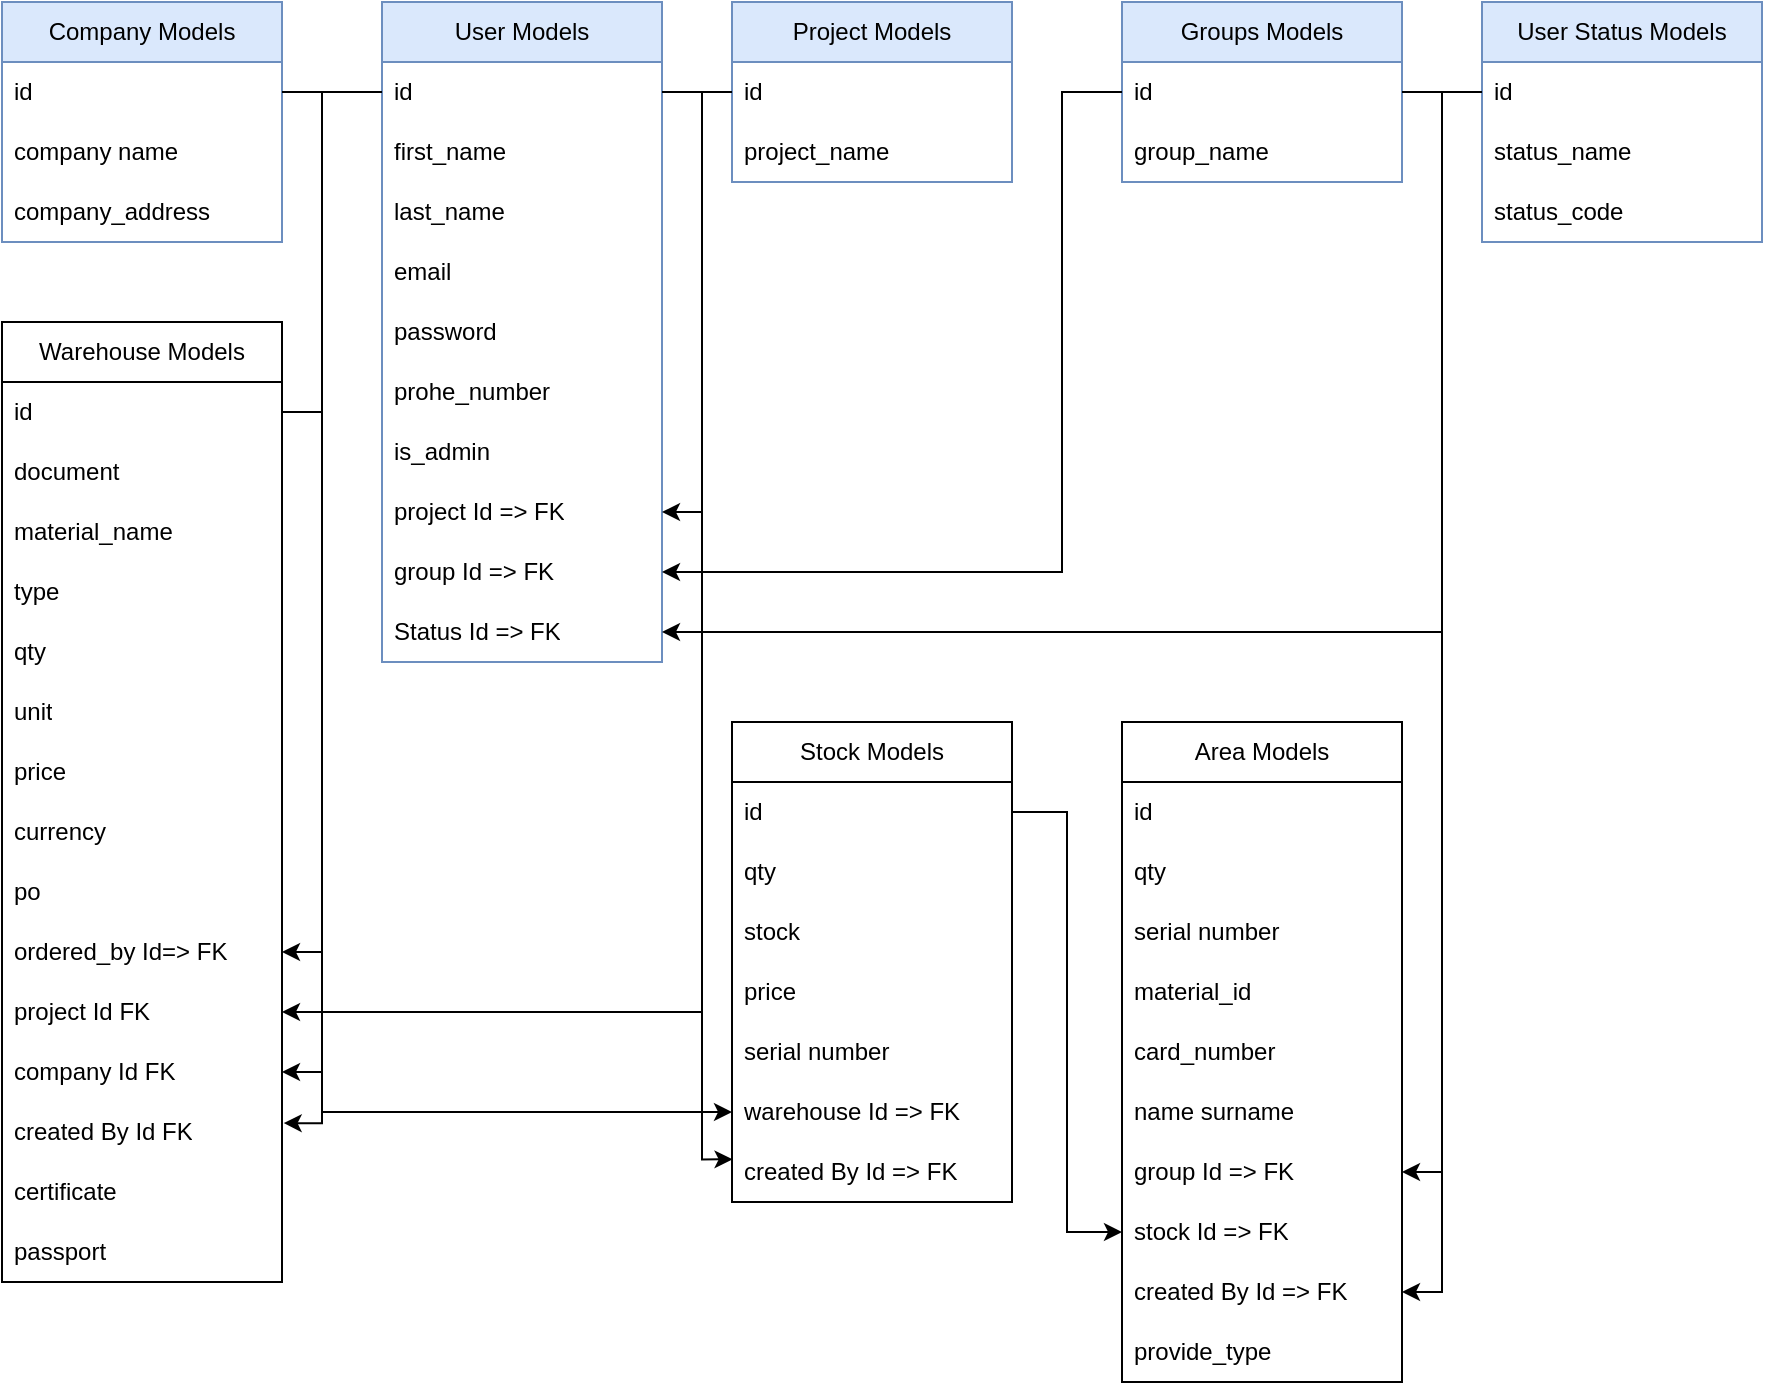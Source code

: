 <mxfile version="24.7.0" type="device">
  <diagram name="Page-1" id="tg3lff3H2LNk2hXkmms_">
    <mxGraphModel dx="1186" dy="2319" grid="1" gridSize="10" guides="1" tooltips="1" connect="1" arrows="1" fold="1" page="1" pageScale="1" pageWidth="1169" pageHeight="1654" math="0" shadow="0">
      <root>
        <mxCell id="0" />
        <mxCell id="1" parent="0" />
        <mxCell id="5CFZAEsM3vZxEeFPz4kS-1" value="User Models" style="swimlane;fontStyle=0;childLayout=stackLayout;horizontal=1;startSize=30;horizontalStack=0;resizeParent=1;resizeParentMax=0;resizeLast=0;collapsible=1;marginBottom=0;whiteSpace=wrap;html=1;fillColor=#dae8fc;strokeColor=#6c8ebf;" parent="1" vertex="1">
          <mxGeometry x="270" y="-1560" width="140" height="330" as="geometry" />
        </mxCell>
        <mxCell id="5CFZAEsM3vZxEeFPz4kS-2" value="id" style="text;strokeColor=none;fillColor=none;align=left;verticalAlign=middle;spacingLeft=4;spacingRight=4;overflow=hidden;points=[[0,0.5],[1,0.5]];portConstraint=eastwest;rotatable=0;whiteSpace=wrap;html=1;" parent="5CFZAEsM3vZxEeFPz4kS-1" vertex="1">
          <mxGeometry y="30" width="140" height="30" as="geometry" />
        </mxCell>
        <mxCell id="5CFZAEsM3vZxEeFPz4kS-3" value="first_name" style="text;strokeColor=none;fillColor=none;align=left;verticalAlign=middle;spacingLeft=4;spacingRight=4;overflow=hidden;points=[[0,0.5],[1,0.5]];portConstraint=eastwest;rotatable=0;whiteSpace=wrap;html=1;" parent="5CFZAEsM3vZxEeFPz4kS-1" vertex="1">
          <mxGeometry y="60" width="140" height="30" as="geometry" />
        </mxCell>
        <mxCell id="5CFZAEsM3vZxEeFPz4kS-4" value="last_name" style="text;strokeColor=none;fillColor=none;align=left;verticalAlign=middle;spacingLeft=4;spacingRight=4;overflow=hidden;points=[[0,0.5],[1,0.5]];portConstraint=eastwest;rotatable=0;whiteSpace=wrap;html=1;" parent="5CFZAEsM3vZxEeFPz4kS-1" vertex="1">
          <mxGeometry y="90" width="140" height="30" as="geometry" />
        </mxCell>
        <mxCell id="5CFZAEsM3vZxEeFPz4kS-5" value="email" style="text;strokeColor=none;fillColor=none;align=left;verticalAlign=middle;spacingLeft=4;spacingRight=4;overflow=hidden;points=[[0,0.5],[1,0.5]];portConstraint=eastwest;rotatable=0;whiteSpace=wrap;html=1;" parent="5CFZAEsM3vZxEeFPz4kS-1" vertex="1">
          <mxGeometry y="120" width="140" height="30" as="geometry" />
        </mxCell>
        <mxCell id="5CFZAEsM3vZxEeFPz4kS-6" value="password" style="text;strokeColor=none;fillColor=none;align=left;verticalAlign=middle;spacingLeft=4;spacingRight=4;overflow=hidden;points=[[0,0.5],[1,0.5]];portConstraint=eastwest;rotatable=0;whiteSpace=wrap;html=1;" parent="5CFZAEsM3vZxEeFPz4kS-1" vertex="1">
          <mxGeometry y="150" width="140" height="30" as="geometry" />
        </mxCell>
        <mxCell id="5CFZAEsM3vZxEeFPz4kS-7" value="prohe_number" style="text;strokeColor=none;fillColor=none;align=left;verticalAlign=middle;spacingLeft=4;spacingRight=4;overflow=hidden;points=[[0,0.5],[1,0.5]];portConstraint=eastwest;rotatable=0;whiteSpace=wrap;html=1;" parent="5CFZAEsM3vZxEeFPz4kS-1" vertex="1">
          <mxGeometry y="180" width="140" height="30" as="geometry" />
        </mxCell>
        <mxCell id="5CFZAEsM3vZxEeFPz4kS-8" value="is_admin" style="text;strokeColor=none;fillColor=none;align=left;verticalAlign=middle;spacingLeft=4;spacingRight=4;overflow=hidden;points=[[0,0.5],[1,0.5]];portConstraint=eastwest;rotatable=0;whiteSpace=wrap;html=1;" parent="5CFZAEsM3vZxEeFPz4kS-1" vertex="1">
          <mxGeometry y="210" width="140" height="30" as="geometry" />
        </mxCell>
        <mxCell id="5CFZAEsM3vZxEeFPz4kS-9" value="project Id =&amp;gt; FK" style="text;strokeColor=none;fillColor=none;align=left;verticalAlign=middle;spacingLeft=4;spacingRight=4;overflow=hidden;points=[[0,0.5],[1,0.5]];portConstraint=eastwest;rotatable=0;whiteSpace=wrap;html=1;" parent="5CFZAEsM3vZxEeFPz4kS-1" vertex="1">
          <mxGeometry y="240" width="140" height="30" as="geometry" />
        </mxCell>
        <mxCell id="5CFZAEsM3vZxEeFPz4kS-48" value="group Id =&amp;gt; FK" style="text;strokeColor=none;fillColor=none;align=left;verticalAlign=middle;spacingLeft=4;spacingRight=4;overflow=hidden;points=[[0,0.5],[1,0.5]];portConstraint=eastwest;rotatable=0;whiteSpace=wrap;html=1;" parent="5CFZAEsM3vZxEeFPz4kS-1" vertex="1">
          <mxGeometry y="270" width="140" height="30" as="geometry" />
        </mxCell>
        <mxCell id="TGCKVjpU0sbcATrfVHC0-5" value="Status Id =&amp;gt; FK" style="text;strokeColor=none;fillColor=none;align=left;verticalAlign=middle;spacingLeft=4;spacingRight=4;overflow=hidden;points=[[0,0.5],[1,0.5]];portConstraint=eastwest;rotatable=0;whiteSpace=wrap;html=1;" parent="5CFZAEsM3vZxEeFPz4kS-1" vertex="1">
          <mxGeometry y="300" width="140" height="30" as="geometry" />
        </mxCell>
        <mxCell id="5CFZAEsM3vZxEeFPz4kS-10" value="Project Models" style="swimlane;fontStyle=0;childLayout=stackLayout;horizontal=1;startSize=30;horizontalStack=0;resizeParent=1;resizeParentMax=0;resizeLast=0;collapsible=1;marginBottom=0;whiteSpace=wrap;html=1;fillColor=#dae8fc;strokeColor=#6c8ebf;" parent="1" vertex="1">
          <mxGeometry x="445" y="-1560" width="140" height="90" as="geometry" />
        </mxCell>
        <mxCell id="5CFZAEsM3vZxEeFPz4kS-11" value="id" style="text;strokeColor=none;fillColor=none;align=left;verticalAlign=middle;spacingLeft=4;spacingRight=4;overflow=hidden;points=[[0,0.5],[1,0.5]];portConstraint=eastwest;rotatable=0;whiteSpace=wrap;html=1;" parent="5CFZAEsM3vZxEeFPz4kS-10" vertex="1">
          <mxGeometry y="30" width="140" height="30" as="geometry" />
        </mxCell>
        <mxCell id="5CFZAEsM3vZxEeFPz4kS-12" value="project_name" style="text;strokeColor=none;fillColor=none;align=left;verticalAlign=middle;spacingLeft=4;spacingRight=4;overflow=hidden;points=[[0,0.5],[1,0.5]];portConstraint=eastwest;rotatable=0;whiteSpace=wrap;html=1;" parent="5CFZAEsM3vZxEeFPz4kS-10" vertex="1">
          <mxGeometry y="60" width="140" height="30" as="geometry" />
        </mxCell>
        <mxCell id="5CFZAEsM3vZxEeFPz4kS-14" style="edgeStyle=orthogonalEdgeStyle;rounded=0;orthogonalLoop=1;jettySize=auto;html=1;entryX=1;entryY=0.5;entryDx=0;entryDy=0;" parent="1" source="5CFZAEsM3vZxEeFPz4kS-11" target="5CFZAEsM3vZxEeFPz4kS-9" edge="1">
          <mxGeometry relative="1" as="geometry">
            <Array as="points">
              <mxPoint x="430" y="-1515" />
              <mxPoint x="430" y="-1305" />
            </Array>
          </mxGeometry>
        </mxCell>
        <mxCell id="5CFZAEsM3vZxEeFPz4kS-15" value="Company Models" style="swimlane;fontStyle=0;childLayout=stackLayout;horizontal=1;startSize=30;horizontalStack=0;resizeParent=1;resizeParentMax=0;resizeLast=0;collapsible=1;marginBottom=0;whiteSpace=wrap;html=1;fillColor=#dae8fc;strokeColor=#6c8ebf;" parent="1" vertex="1">
          <mxGeometry x="80" y="-1560" width="140" height="120" as="geometry" />
        </mxCell>
        <mxCell id="5CFZAEsM3vZxEeFPz4kS-16" value="id" style="text;strokeColor=none;fillColor=none;align=left;verticalAlign=middle;spacingLeft=4;spacingRight=4;overflow=hidden;points=[[0,0.5],[1,0.5]];portConstraint=eastwest;rotatable=0;whiteSpace=wrap;html=1;" parent="5CFZAEsM3vZxEeFPz4kS-15" vertex="1">
          <mxGeometry y="30" width="140" height="30" as="geometry" />
        </mxCell>
        <mxCell id="5CFZAEsM3vZxEeFPz4kS-17" value="company name" style="text;strokeColor=none;fillColor=none;align=left;verticalAlign=middle;spacingLeft=4;spacingRight=4;overflow=hidden;points=[[0,0.5],[1,0.5]];portConstraint=eastwest;rotatable=0;whiteSpace=wrap;html=1;" parent="5CFZAEsM3vZxEeFPz4kS-15" vertex="1">
          <mxGeometry y="60" width="140" height="30" as="geometry" />
        </mxCell>
        <mxCell id="5CFZAEsM3vZxEeFPz4kS-18" value="company_address" style="text;strokeColor=none;fillColor=none;align=left;verticalAlign=middle;spacingLeft=4;spacingRight=4;overflow=hidden;points=[[0,0.5],[1,0.5]];portConstraint=eastwest;rotatable=0;whiteSpace=wrap;html=1;" parent="5CFZAEsM3vZxEeFPz4kS-15" vertex="1">
          <mxGeometry y="90" width="140" height="30" as="geometry" />
        </mxCell>
        <mxCell id="5CFZAEsM3vZxEeFPz4kS-21" value="Warehouse Models" style="swimlane;fontStyle=0;childLayout=stackLayout;horizontal=1;startSize=30;horizontalStack=0;resizeParent=1;resizeParentMax=0;resizeLast=0;collapsible=1;marginBottom=0;whiteSpace=wrap;html=1;" parent="1" vertex="1">
          <mxGeometry x="80" y="-1400" width="140" height="480" as="geometry" />
        </mxCell>
        <mxCell id="5CFZAEsM3vZxEeFPz4kS-22" value="id" style="text;strokeColor=none;fillColor=none;align=left;verticalAlign=middle;spacingLeft=4;spacingRight=4;overflow=hidden;points=[[0,0.5],[1,0.5]];portConstraint=eastwest;rotatable=0;whiteSpace=wrap;html=1;" parent="5CFZAEsM3vZxEeFPz4kS-21" vertex="1">
          <mxGeometry y="30" width="140" height="30" as="geometry" />
        </mxCell>
        <mxCell id="5CFZAEsM3vZxEeFPz4kS-23" value="document" style="text;strokeColor=none;fillColor=none;align=left;verticalAlign=middle;spacingLeft=4;spacingRight=4;overflow=hidden;points=[[0,0.5],[1,0.5]];portConstraint=eastwest;rotatable=0;whiteSpace=wrap;html=1;" parent="5CFZAEsM3vZxEeFPz4kS-21" vertex="1">
          <mxGeometry y="60" width="140" height="30" as="geometry" />
        </mxCell>
        <mxCell id="5CFZAEsM3vZxEeFPz4kS-24" value="material_name" style="text;strokeColor=none;fillColor=none;align=left;verticalAlign=middle;spacingLeft=4;spacingRight=4;overflow=hidden;points=[[0,0.5],[1,0.5]];portConstraint=eastwest;rotatable=0;whiteSpace=wrap;html=1;" parent="5CFZAEsM3vZxEeFPz4kS-21" vertex="1">
          <mxGeometry y="90" width="140" height="30" as="geometry" />
        </mxCell>
        <mxCell id="5CFZAEsM3vZxEeFPz4kS-25" value="type" style="text;strokeColor=none;fillColor=none;align=left;verticalAlign=middle;spacingLeft=4;spacingRight=4;overflow=hidden;points=[[0,0.5],[1,0.5]];portConstraint=eastwest;rotatable=0;whiteSpace=wrap;html=1;" parent="5CFZAEsM3vZxEeFPz4kS-21" vertex="1">
          <mxGeometry y="120" width="140" height="30" as="geometry" />
        </mxCell>
        <mxCell id="5CFZAEsM3vZxEeFPz4kS-26" value="qty" style="text;strokeColor=none;fillColor=none;align=left;verticalAlign=middle;spacingLeft=4;spacingRight=4;overflow=hidden;points=[[0,0.5],[1,0.5]];portConstraint=eastwest;rotatable=0;whiteSpace=wrap;html=1;" parent="5CFZAEsM3vZxEeFPz4kS-21" vertex="1">
          <mxGeometry y="150" width="140" height="30" as="geometry" />
        </mxCell>
        <mxCell id="5CFZAEsM3vZxEeFPz4kS-27" value="unit" style="text;strokeColor=none;fillColor=none;align=left;verticalAlign=middle;spacingLeft=4;spacingRight=4;overflow=hidden;points=[[0,0.5],[1,0.5]];portConstraint=eastwest;rotatable=0;whiteSpace=wrap;html=1;" parent="5CFZAEsM3vZxEeFPz4kS-21" vertex="1">
          <mxGeometry y="180" width="140" height="30" as="geometry" />
        </mxCell>
        <mxCell id="5CFZAEsM3vZxEeFPz4kS-28" value="price" style="text;strokeColor=none;fillColor=none;align=left;verticalAlign=middle;spacingLeft=4;spacingRight=4;overflow=hidden;points=[[0,0.5],[1,0.5]];portConstraint=eastwest;rotatable=0;whiteSpace=wrap;html=1;" parent="5CFZAEsM3vZxEeFPz4kS-21" vertex="1">
          <mxGeometry y="210" width="140" height="30" as="geometry" />
        </mxCell>
        <mxCell id="5CFZAEsM3vZxEeFPz4kS-54" value="currency" style="text;strokeColor=none;fillColor=none;align=left;verticalAlign=middle;spacingLeft=4;spacingRight=4;overflow=hidden;points=[[0,0.5],[1,0.5]];portConstraint=eastwest;rotatable=0;whiteSpace=wrap;html=1;" parent="5CFZAEsM3vZxEeFPz4kS-21" vertex="1">
          <mxGeometry y="240" width="140" height="30" as="geometry" />
        </mxCell>
        <mxCell id="5CFZAEsM3vZxEeFPz4kS-29" value="po" style="text;strokeColor=none;fillColor=none;align=left;verticalAlign=middle;spacingLeft=4;spacingRight=4;overflow=hidden;points=[[0,0.5],[1,0.5]];portConstraint=eastwest;rotatable=0;whiteSpace=wrap;html=1;" parent="5CFZAEsM3vZxEeFPz4kS-21" vertex="1">
          <mxGeometry y="270" width="140" height="30" as="geometry" />
        </mxCell>
        <mxCell id="5CFZAEsM3vZxEeFPz4kS-30" value="ordered_by Id=&amp;gt; FK" style="text;strokeColor=none;fillColor=none;align=left;verticalAlign=middle;spacingLeft=4;spacingRight=4;overflow=hidden;points=[[0,0.5],[1,0.5]];portConstraint=eastwest;rotatable=0;whiteSpace=wrap;html=1;" parent="5CFZAEsM3vZxEeFPz4kS-21" vertex="1">
          <mxGeometry y="300" width="140" height="30" as="geometry" />
        </mxCell>
        <mxCell id="5CFZAEsM3vZxEeFPz4kS-31" value="project Id FK" style="text;strokeColor=none;fillColor=none;align=left;verticalAlign=middle;spacingLeft=4;spacingRight=4;overflow=hidden;points=[[0,0.5],[1,0.5]];portConstraint=eastwest;rotatable=0;whiteSpace=wrap;html=1;" parent="5CFZAEsM3vZxEeFPz4kS-21" vertex="1">
          <mxGeometry y="330" width="140" height="30" as="geometry" />
        </mxCell>
        <mxCell id="5CFZAEsM3vZxEeFPz4kS-36" value="company Id FK" style="text;strokeColor=none;fillColor=none;align=left;verticalAlign=middle;spacingLeft=4;spacingRight=4;overflow=hidden;points=[[0,0.5],[1,0.5]];portConstraint=eastwest;rotatable=0;whiteSpace=wrap;html=1;" parent="5CFZAEsM3vZxEeFPz4kS-21" vertex="1">
          <mxGeometry y="360" width="140" height="30" as="geometry" />
        </mxCell>
        <mxCell id="TGCKVjpU0sbcATrfVHC0-11" value="created By Id FK" style="text;strokeColor=none;fillColor=none;align=left;verticalAlign=middle;spacingLeft=4;spacingRight=4;overflow=hidden;points=[[0,0.5],[1,0.5]];portConstraint=eastwest;rotatable=0;whiteSpace=wrap;html=1;" parent="5CFZAEsM3vZxEeFPz4kS-21" vertex="1">
          <mxGeometry y="390" width="140" height="30" as="geometry" />
        </mxCell>
        <mxCell id="TGCKVjpU0sbcATrfVHC0-36" value="certificate" style="text;strokeColor=none;fillColor=none;align=left;verticalAlign=middle;spacingLeft=4;spacingRight=4;overflow=hidden;points=[[0,0.5],[1,0.5]];portConstraint=eastwest;rotatable=0;whiteSpace=wrap;html=1;" parent="5CFZAEsM3vZxEeFPz4kS-21" vertex="1">
          <mxGeometry y="420" width="140" height="30" as="geometry" />
        </mxCell>
        <mxCell id="TGCKVjpU0sbcATrfVHC0-37" value="passport" style="text;strokeColor=none;fillColor=none;align=left;verticalAlign=middle;spacingLeft=4;spacingRight=4;overflow=hidden;points=[[0,0.5],[1,0.5]];portConstraint=eastwest;rotatable=0;whiteSpace=wrap;html=1;" parent="5CFZAEsM3vZxEeFPz4kS-21" vertex="1">
          <mxGeometry y="450" width="140" height="30" as="geometry" />
        </mxCell>
        <mxCell id="5CFZAEsM3vZxEeFPz4kS-44" value="Groups Models" style="swimlane;fontStyle=0;childLayout=stackLayout;horizontal=1;startSize=30;horizontalStack=0;resizeParent=1;resizeParentMax=0;resizeLast=0;collapsible=1;marginBottom=0;whiteSpace=wrap;html=1;fillColor=#dae8fc;strokeColor=#6c8ebf;" parent="1" vertex="1">
          <mxGeometry x="640" y="-1560" width="140" height="90" as="geometry" />
        </mxCell>
        <mxCell id="5CFZAEsM3vZxEeFPz4kS-45" value="id" style="text;strokeColor=none;fillColor=none;align=left;verticalAlign=middle;spacingLeft=4;spacingRight=4;overflow=hidden;points=[[0,0.5],[1,0.5]];portConstraint=eastwest;rotatable=0;whiteSpace=wrap;html=1;" parent="5CFZAEsM3vZxEeFPz4kS-44" vertex="1">
          <mxGeometry y="30" width="140" height="30" as="geometry" />
        </mxCell>
        <mxCell id="5CFZAEsM3vZxEeFPz4kS-46" value="group_name" style="text;strokeColor=none;fillColor=none;align=left;verticalAlign=middle;spacingLeft=4;spacingRight=4;overflow=hidden;points=[[0,0.5],[1,0.5]];portConstraint=eastwest;rotatable=0;whiteSpace=wrap;html=1;" parent="5CFZAEsM3vZxEeFPz4kS-44" vertex="1">
          <mxGeometry y="60" width="140" height="30" as="geometry" />
        </mxCell>
        <mxCell id="5CFZAEsM3vZxEeFPz4kS-55" style="edgeStyle=orthogonalEdgeStyle;rounded=0;orthogonalLoop=1;jettySize=auto;html=1;entryX=1;entryY=0.5;entryDx=0;entryDy=0;" parent="1" source="5CFZAEsM3vZxEeFPz4kS-2" target="5CFZAEsM3vZxEeFPz4kS-30" edge="1">
          <mxGeometry relative="1" as="geometry">
            <Array as="points">
              <mxPoint x="240" y="-1515" />
              <mxPoint x="240" y="-1085" />
            </Array>
          </mxGeometry>
        </mxCell>
        <mxCell id="5CFZAEsM3vZxEeFPz4kS-58" style="edgeStyle=orthogonalEdgeStyle;rounded=0;orthogonalLoop=1;jettySize=auto;html=1;entryX=1;entryY=0.5;entryDx=0;entryDy=0;" parent="1" source="5CFZAEsM3vZxEeFPz4kS-11" target="5CFZAEsM3vZxEeFPz4kS-31" edge="1">
          <mxGeometry relative="1" as="geometry">
            <Array as="points">
              <mxPoint x="430" y="-1515" />
              <mxPoint x="430" y="-1055" />
            </Array>
          </mxGeometry>
        </mxCell>
        <mxCell id="5CFZAEsM3vZxEeFPz4kS-59" style="edgeStyle=orthogonalEdgeStyle;rounded=0;orthogonalLoop=1;jettySize=auto;html=1;entryX=1;entryY=0.5;entryDx=0;entryDy=0;" parent="1" source="5CFZAEsM3vZxEeFPz4kS-16" target="5CFZAEsM3vZxEeFPz4kS-36" edge="1">
          <mxGeometry relative="1" as="geometry">
            <Array as="points">
              <mxPoint x="240" y="-1515" />
              <mxPoint x="240" y="-1025" />
            </Array>
          </mxGeometry>
        </mxCell>
        <mxCell id="TGCKVjpU0sbcATrfVHC0-1" value="User Status Models" style="swimlane;fontStyle=0;childLayout=stackLayout;horizontal=1;startSize=30;horizontalStack=0;resizeParent=1;resizeParentMax=0;resizeLast=0;collapsible=1;marginBottom=0;whiteSpace=wrap;html=1;fillColor=#dae8fc;strokeColor=#6c8ebf;" parent="1" vertex="1">
          <mxGeometry x="820" y="-1560" width="140" height="120" as="geometry" />
        </mxCell>
        <mxCell id="TGCKVjpU0sbcATrfVHC0-2" value="id" style="text;strokeColor=none;fillColor=none;align=left;verticalAlign=middle;spacingLeft=4;spacingRight=4;overflow=hidden;points=[[0,0.5],[1,0.5]];portConstraint=eastwest;rotatable=0;whiteSpace=wrap;html=1;" parent="TGCKVjpU0sbcATrfVHC0-1" vertex="1">
          <mxGeometry y="30" width="140" height="30" as="geometry" />
        </mxCell>
        <mxCell id="TGCKVjpU0sbcATrfVHC0-3" value="status_name" style="text;strokeColor=none;fillColor=none;align=left;verticalAlign=middle;spacingLeft=4;spacingRight=4;overflow=hidden;points=[[0,0.5],[1,0.5]];portConstraint=eastwest;rotatable=0;whiteSpace=wrap;html=1;" parent="TGCKVjpU0sbcATrfVHC0-1" vertex="1">
          <mxGeometry y="60" width="140" height="30" as="geometry" />
        </mxCell>
        <mxCell id="TGCKVjpU0sbcATrfVHC0-4" value="status_code" style="text;strokeColor=none;fillColor=none;align=left;verticalAlign=middle;spacingLeft=4;spacingRight=4;overflow=hidden;points=[[0,0.5],[1,0.5]];portConstraint=eastwest;rotatable=0;whiteSpace=wrap;html=1;" parent="TGCKVjpU0sbcATrfVHC0-1" vertex="1">
          <mxGeometry y="90" width="140" height="30" as="geometry" />
        </mxCell>
        <mxCell id="TGCKVjpU0sbcATrfVHC0-8" style="edgeStyle=orthogonalEdgeStyle;rounded=0;orthogonalLoop=1;jettySize=auto;html=1;entryX=1;entryY=0.5;entryDx=0;entryDy=0;" parent="1" source="TGCKVjpU0sbcATrfVHC0-2" target="TGCKVjpU0sbcATrfVHC0-5" edge="1">
          <mxGeometry relative="1" as="geometry">
            <Array as="points">
              <mxPoint x="800" y="-1515" />
              <mxPoint x="800" y="-1245" />
            </Array>
          </mxGeometry>
        </mxCell>
        <mxCell id="TGCKVjpU0sbcATrfVHC0-9" style="edgeStyle=orthogonalEdgeStyle;rounded=0;orthogonalLoop=1;jettySize=auto;html=1;entryX=1;entryY=0.5;entryDx=0;entryDy=0;" parent="1" source="5CFZAEsM3vZxEeFPz4kS-45" target="5CFZAEsM3vZxEeFPz4kS-48" edge="1">
          <mxGeometry relative="1" as="geometry">
            <Array as="points">
              <mxPoint x="610" y="-1515" />
              <mxPoint x="610" y="-1275" />
            </Array>
          </mxGeometry>
        </mxCell>
        <mxCell id="TGCKVjpU0sbcATrfVHC0-12" style="edgeStyle=orthogonalEdgeStyle;rounded=0;orthogonalLoop=1;jettySize=auto;html=1;entryX=1.006;entryY=0.352;entryDx=0;entryDy=0;entryPerimeter=0;" parent="1" source="5CFZAEsM3vZxEeFPz4kS-2" target="TGCKVjpU0sbcATrfVHC0-11" edge="1">
          <mxGeometry relative="1" as="geometry">
            <Array as="points">
              <mxPoint x="240" y="-1515" />
              <mxPoint x="240" y="-999" />
            </Array>
          </mxGeometry>
        </mxCell>
        <mxCell id="TGCKVjpU0sbcATrfVHC0-14" value="Stock Models" style="swimlane;fontStyle=0;childLayout=stackLayout;horizontal=1;startSize=30;horizontalStack=0;resizeParent=1;resizeParentMax=0;resizeLast=0;collapsible=1;marginBottom=0;whiteSpace=wrap;html=1;" parent="1" vertex="1">
          <mxGeometry x="445" y="-1200" width="140" height="240" as="geometry" />
        </mxCell>
        <mxCell id="TGCKVjpU0sbcATrfVHC0-15" value="id" style="text;strokeColor=none;fillColor=none;align=left;verticalAlign=middle;spacingLeft=4;spacingRight=4;overflow=hidden;points=[[0,0.5],[1,0.5]];portConstraint=eastwest;rotatable=0;whiteSpace=wrap;html=1;" parent="TGCKVjpU0sbcATrfVHC0-14" vertex="1">
          <mxGeometry y="30" width="140" height="30" as="geometry" />
        </mxCell>
        <mxCell id="TGCKVjpU0sbcATrfVHC0-23" value="qty" style="text;strokeColor=none;fillColor=none;align=left;verticalAlign=middle;spacingLeft=4;spacingRight=4;overflow=hidden;points=[[0,0.5],[1,0.5]];portConstraint=eastwest;rotatable=0;whiteSpace=wrap;html=1;" parent="TGCKVjpU0sbcATrfVHC0-14" vertex="1">
          <mxGeometry y="60" width="140" height="30" as="geometry" />
        </mxCell>
        <mxCell id="TGCKVjpU0sbcATrfVHC0-28" value="stock" style="text;strokeColor=none;fillColor=none;align=left;verticalAlign=middle;spacingLeft=4;spacingRight=4;overflow=hidden;points=[[0,0.5],[1,0.5]];portConstraint=eastwest;rotatable=0;whiteSpace=wrap;html=1;" parent="TGCKVjpU0sbcATrfVHC0-14" vertex="1">
          <mxGeometry y="90" width="140" height="30" as="geometry" />
        </mxCell>
        <mxCell id="TGCKVjpU0sbcATrfVHC0-31" value="price" style="text;strokeColor=none;fillColor=none;align=left;verticalAlign=middle;spacingLeft=4;spacingRight=4;overflow=hidden;points=[[0,0.5],[1,0.5]];portConstraint=eastwest;rotatable=0;whiteSpace=wrap;html=1;" parent="TGCKVjpU0sbcATrfVHC0-14" vertex="1">
          <mxGeometry y="120" width="140" height="30" as="geometry" />
        </mxCell>
        <mxCell id="TGCKVjpU0sbcATrfVHC0-29" value="serial number" style="text;strokeColor=none;fillColor=none;align=left;verticalAlign=middle;spacingLeft=4;spacingRight=4;overflow=hidden;points=[[0,0.5],[1,0.5]];portConstraint=eastwest;rotatable=0;whiteSpace=wrap;html=1;" parent="TGCKVjpU0sbcATrfVHC0-14" vertex="1">
          <mxGeometry y="150" width="140" height="30" as="geometry" />
        </mxCell>
        <mxCell id="TGCKVjpU0sbcATrfVHC0-27" value="warehouse Id =&amp;gt; FK" style="text;strokeColor=none;fillColor=none;align=left;verticalAlign=middle;spacingLeft=4;spacingRight=4;overflow=hidden;points=[[0,0.5],[1,0.5]];portConstraint=eastwest;rotatable=0;whiteSpace=wrap;html=1;" parent="TGCKVjpU0sbcATrfVHC0-14" vertex="1">
          <mxGeometry y="180" width="140" height="30" as="geometry" />
        </mxCell>
        <mxCell id="TGCKVjpU0sbcATrfVHC0-33" value="created By Id =&amp;gt; FK" style="text;strokeColor=none;fillColor=none;align=left;verticalAlign=middle;spacingLeft=4;spacingRight=4;overflow=hidden;points=[[0,0.5],[1,0.5]];portConstraint=eastwest;rotatable=0;whiteSpace=wrap;html=1;" parent="TGCKVjpU0sbcATrfVHC0-14" vertex="1">
          <mxGeometry y="210" width="140" height="30" as="geometry" />
        </mxCell>
        <mxCell id="TGCKVjpU0sbcATrfVHC0-34" style="edgeStyle=orthogonalEdgeStyle;rounded=0;orthogonalLoop=1;jettySize=auto;html=1;entryX=0;entryY=0.5;entryDx=0;entryDy=0;" parent="1" source="5CFZAEsM3vZxEeFPz4kS-22" target="TGCKVjpU0sbcATrfVHC0-27" edge="1">
          <mxGeometry relative="1" as="geometry">
            <Array as="points">
              <mxPoint x="240" y="-1355" />
              <mxPoint x="240" y="-1005" />
            </Array>
          </mxGeometry>
        </mxCell>
        <mxCell id="TGCKVjpU0sbcATrfVHC0-35" style="edgeStyle=orthogonalEdgeStyle;rounded=0;orthogonalLoop=1;jettySize=auto;html=1;entryX=0.002;entryY=0.289;entryDx=0;entryDy=0;entryPerimeter=0;" parent="1" source="5CFZAEsM3vZxEeFPz4kS-2" target="TGCKVjpU0sbcATrfVHC0-33" edge="1">
          <mxGeometry relative="1" as="geometry">
            <Array as="points">
              <mxPoint x="430" y="-1515" />
              <mxPoint x="430" y="-981" />
            </Array>
          </mxGeometry>
        </mxCell>
        <mxCell id="B-rd6BrHRA_RNkBUeYZk-1" value="Area Models" style="swimlane;fontStyle=0;childLayout=stackLayout;horizontal=1;startSize=30;horizontalStack=0;resizeParent=1;resizeParentMax=0;resizeLast=0;collapsible=1;marginBottom=0;whiteSpace=wrap;html=1;" parent="1" vertex="1">
          <mxGeometry x="640" y="-1200" width="140" height="330" as="geometry" />
        </mxCell>
        <mxCell id="B-rd6BrHRA_RNkBUeYZk-2" value="id" style="text;strokeColor=none;fillColor=none;align=left;verticalAlign=middle;spacingLeft=4;spacingRight=4;overflow=hidden;points=[[0,0.5],[1,0.5]];portConstraint=eastwest;rotatable=0;whiteSpace=wrap;html=1;" parent="B-rd6BrHRA_RNkBUeYZk-1" vertex="1">
          <mxGeometry y="30" width="140" height="30" as="geometry" />
        </mxCell>
        <mxCell id="B-rd6BrHRA_RNkBUeYZk-3" value="qty" style="text;strokeColor=none;fillColor=none;align=left;verticalAlign=middle;spacingLeft=4;spacingRight=4;overflow=hidden;points=[[0,0.5],[1,0.5]];portConstraint=eastwest;rotatable=0;whiteSpace=wrap;html=1;" parent="B-rd6BrHRA_RNkBUeYZk-1" vertex="1">
          <mxGeometry y="60" width="140" height="30" as="geometry" />
        </mxCell>
        <mxCell id="B-rd6BrHRA_RNkBUeYZk-6" value="serial number" style="text;strokeColor=none;fillColor=none;align=left;verticalAlign=middle;spacingLeft=4;spacingRight=4;overflow=hidden;points=[[0,0.5],[1,0.5]];portConstraint=eastwest;rotatable=0;whiteSpace=wrap;html=1;" parent="B-rd6BrHRA_RNkBUeYZk-1" vertex="1">
          <mxGeometry y="90" width="140" height="30" as="geometry" />
        </mxCell>
        <mxCell id="B-rd6BrHRA_RNkBUeYZk-15" value="material_id" style="text;strokeColor=none;fillColor=none;align=left;verticalAlign=middle;spacingLeft=4;spacingRight=4;overflow=hidden;points=[[0,0.5],[1,0.5]];portConstraint=eastwest;rotatable=0;whiteSpace=wrap;html=1;" parent="B-rd6BrHRA_RNkBUeYZk-1" vertex="1">
          <mxGeometry y="120" width="140" height="30" as="geometry" />
        </mxCell>
        <mxCell id="B-rd6BrHRA_RNkBUeYZk-9" value="card_number" style="text;strokeColor=none;fillColor=none;align=left;verticalAlign=middle;spacingLeft=4;spacingRight=4;overflow=hidden;points=[[0,0.5],[1,0.5]];portConstraint=eastwest;rotatable=0;whiteSpace=wrap;html=1;" parent="B-rd6BrHRA_RNkBUeYZk-1" vertex="1">
          <mxGeometry y="150" width="140" height="30" as="geometry" />
        </mxCell>
        <mxCell id="B-rd6BrHRA_RNkBUeYZk-10" value="name surname" style="text;strokeColor=none;fillColor=none;align=left;verticalAlign=middle;spacingLeft=4;spacingRight=4;overflow=hidden;points=[[0,0.5],[1,0.5]];portConstraint=eastwest;rotatable=0;whiteSpace=wrap;html=1;" parent="B-rd6BrHRA_RNkBUeYZk-1" vertex="1">
          <mxGeometry y="180" width="140" height="30" as="geometry" />
        </mxCell>
        <mxCell id="B-rd6BrHRA_RNkBUeYZk-11" value="group Id =&amp;gt; FK" style="text;strokeColor=none;fillColor=none;align=left;verticalAlign=middle;spacingLeft=4;spacingRight=4;overflow=hidden;points=[[0,0.5],[1,0.5]];portConstraint=eastwest;rotatable=0;whiteSpace=wrap;html=1;" parent="B-rd6BrHRA_RNkBUeYZk-1" vertex="1">
          <mxGeometry y="210" width="140" height="30" as="geometry" />
        </mxCell>
        <mxCell id="B-rd6BrHRA_RNkBUeYZk-7" value="stock Id =&amp;gt; FK" style="text;strokeColor=none;fillColor=none;align=left;verticalAlign=middle;spacingLeft=4;spacingRight=4;overflow=hidden;points=[[0,0.5],[1,0.5]];portConstraint=eastwest;rotatable=0;whiteSpace=wrap;html=1;" parent="B-rd6BrHRA_RNkBUeYZk-1" vertex="1">
          <mxGeometry y="240" width="140" height="30" as="geometry" />
        </mxCell>
        <mxCell id="B-rd6BrHRA_RNkBUeYZk-8" value="created By Id =&amp;gt; FK" style="text;strokeColor=none;fillColor=none;align=left;verticalAlign=middle;spacingLeft=4;spacingRight=4;overflow=hidden;points=[[0,0.5],[1,0.5]];portConstraint=eastwest;rotatable=0;whiteSpace=wrap;html=1;" parent="B-rd6BrHRA_RNkBUeYZk-1" vertex="1">
          <mxGeometry y="270" width="140" height="30" as="geometry" />
        </mxCell>
        <mxCell id="8huHi2b0j5CLS32U1N1p-1" value="provide_type" style="text;strokeColor=none;fillColor=none;align=left;verticalAlign=middle;spacingLeft=4;spacingRight=4;overflow=hidden;points=[[0,0.5],[1,0.5]];portConstraint=eastwest;rotatable=0;whiteSpace=wrap;html=1;" vertex="1" parent="B-rd6BrHRA_RNkBUeYZk-1">
          <mxGeometry y="300" width="140" height="30" as="geometry" />
        </mxCell>
        <mxCell id="B-rd6BrHRA_RNkBUeYZk-12" style="edgeStyle=orthogonalEdgeStyle;rounded=0;orthogonalLoop=1;jettySize=auto;html=1;entryX=0;entryY=0.5;entryDx=0;entryDy=0;" parent="1" source="TGCKVjpU0sbcATrfVHC0-15" target="B-rd6BrHRA_RNkBUeYZk-7" edge="1">
          <mxGeometry relative="1" as="geometry" />
        </mxCell>
        <mxCell id="B-rd6BrHRA_RNkBUeYZk-13" style="edgeStyle=orthogonalEdgeStyle;rounded=0;orthogonalLoop=1;jettySize=auto;html=1;entryX=1;entryY=0.5;entryDx=0;entryDy=0;" parent="1" source="5CFZAEsM3vZxEeFPz4kS-45" target="B-rd6BrHRA_RNkBUeYZk-11" edge="1">
          <mxGeometry relative="1" as="geometry">
            <Array as="points">
              <mxPoint x="800" y="-1515" />
              <mxPoint x="800" y="-975" />
            </Array>
          </mxGeometry>
        </mxCell>
        <mxCell id="B-rd6BrHRA_RNkBUeYZk-14" style="edgeStyle=orthogonalEdgeStyle;rounded=0;orthogonalLoop=1;jettySize=auto;html=1;entryX=1;entryY=0.5;entryDx=0;entryDy=0;" parent="1" source="TGCKVjpU0sbcATrfVHC0-2" target="B-rd6BrHRA_RNkBUeYZk-8" edge="1">
          <mxGeometry relative="1" as="geometry" />
        </mxCell>
      </root>
    </mxGraphModel>
  </diagram>
</mxfile>

